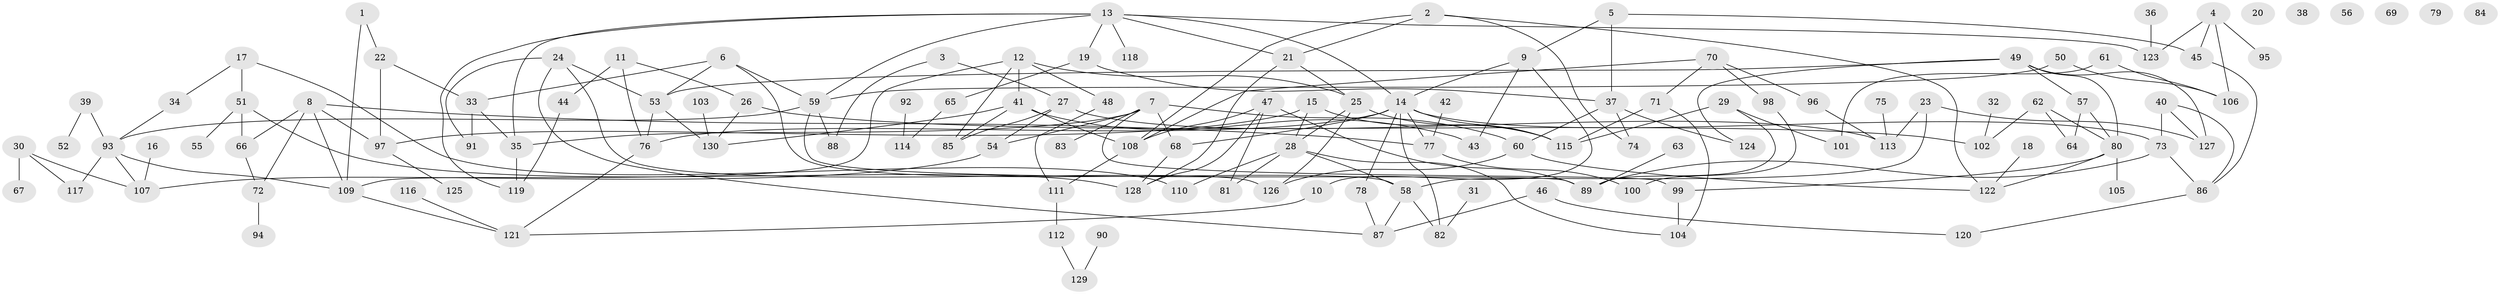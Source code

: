 // Generated by graph-tools (version 1.1) at 2025/12/03/09/25 04:12:53]
// undirected, 130 vertices, 188 edges
graph export_dot {
graph [start="1"]
  node [color=gray90,style=filled];
  1;
  2;
  3;
  4;
  5;
  6;
  7;
  8;
  9;
  10;
  11;
  12;
  13;
  14;
  15;
  16;
  17;
  18;
  19;
  20;
  21;
  22;
  23;
  24;
  25;
  26;
  27;
  28;
  29;
  30;
  31;
  32;
  33;
  34;
  35;
  36;
  37;
  38;
  39;
  40;
  41;
  42;
  43;
  44;
  45;
  46;
  47;
  48;
  49;
  50;
  51;
  52;
  53;
  54;
  55;
  56;
  57;
  58;
  59;
  60;
  61;
  62;
  63;
  64;
  65;
  66;
  67;
  68;
  69;
  70;
  71;
  72;
  73;
  74;
  75;
  76;
  77;
  78;
  79;
  80;
  81;
  82;
  83;
  84;
  85;
  86;
  87;
  88;
  89;
  90;
  91;
  92;
  93;
  94;
  95;
  96;
  97;
  98;
  99;
  100;
  101;
  102;
  103;
  104;
  105;
  106;
  107;
  108;
  109;
  110;
  111;
  112;
  113;
  114;
  115;
  116;
  117;
  118;
  119;
  120;
  121;
  122;
  123;
  124;
  125;
  126;
  127;
  128;
  129;
  130;
  1 -- 22;
  1 -- 109;
  2 -- 21;
  2 -- 74;
  2 -- 108;
  2 -- 122;
  3 -- 27;
  3 -- 88;
  4 -- 45;
  4 -- 95;
  4 -- 106;
  4 -- 123;
  5 -- 9;
  5 -- 37;
  5 -- 45;
  6 -- 33;
  6 -- 53;
  6 -- 58;
  6 -- 59;
  7 -- 35;
  7 -- 54;
  7 -- 60;
  7 -- 68;
  7 -- 83;
  7 -- 99;
  8 -- 66;
  8 -- 72;
  8 -- 77;
  8 -- 97;
  8 -- 109;
  9 -- 10;
  9 -- 14;
  9 -- 43;
  10 -- 121;
  11 -- 26;
  11 -- 44;
  11 -- 76;
  12 -- 25;
  12 -- 41;
  12 -- 48;
  12 -- 85;
  12 -- 109;
  13 -- 14;
  13 -- 19;
  13 -- 21;
  13 -- 35;
  13 -- 59;
  13 -- 118;
  13 -- 119;
  13 -- 123;
  14 -- 68;
  14 -- 73;
  14 -- 76;
  14 -- 77;
  14 -- 78;
  14 -- 82;
  14 -- 115;
  15 -- 28;
  15 -- 97;
  15 -- 115;
  16 -- 107;
  17 -- 34;
  17 -- 51;
  17 -- 110;
  18 -- 122;
  19 -- 37;
  19 -- 65;
  21 -- 25;
  21 -- 128;
  22 -- 33;
  22 -- 97;
  23 -- 58;
  23 -- 113;
  23 -- 127;
  24 -- 53;
  24 -- 87;
  24 -- 91;
  24 -- 126;
  25 -- 28;
  25 -- 115;
  25 -- 126;
  26 -- 102;
  26 -- 130;
  27 -- 54;
  27 -- 85;
  27 -- 113;
  28 -- 58;
  28 -- 81;
  28 -- 104;
  28 -- 110;
  29 -- 89;
  29 -- 101;
  29 -- 115;
  30 -- 67;
  30 -- 107;
  30 -- 117;
  31 -- 82;
  32 -- 102;
  33 -- 35;
  33 -- 91;
  34 -- 93;
  35 -- 119;
  36 -- 123;
  37 -- 60;
  37 -- 74;
  37 -- 124;
  39 -- 52;
  39 -- 93;
  40 -- 73;
  40 -- 86;
  40 -- 127;
  41 -- 43;
  41 -- 85;
  41 -- 108;
  41 -- 130;
  42 -- 77;
  44 -- 119;
  45 -- 86;
  46 -- 87;
  46 -- 120;
  47 -- 81;
  47 -- 89;
  47 -- 108;
  47 -- 128;
  48 -- 111;
  49 -- 53;
  49 -- 57;
  49 -- 80;
  49 -- 124;
  49 -- 127;
  50 -- 59;
  50 -- 106;
  51 -- 55;
  51 -- 66;
  51 -- 128;
  53 -- 76;
  53 -- 130;
  54 -- 107;
  57 -- 64;
  57 -- 80;
  58 -- 82;
  58 -- 87;
  59 -- 88;
  59 -- 89;
  59 -- 93;
  60 -- 122;
  60 -- 126;
  61 -- 101;
  61 -- 106;
  62 -- 64;
  62 -- 80;
  62 -- 102;
  63 -- 89;
  65 -- 114;
  66 -- 72;
  68 -- 128;
  70 -- 71;
  70 -- 96;
  70 -- 98;
  70 -- 108;
  71 -- 104;
  71 -- 115;
  72 -- 94;
  73 -- 86;
  73 -- 89;
  75 -- 113;
  76 -- 121;
  77 -- 100;
  78 -- 87;
  80 -- 99;
  80 -- 105;
  80 -- 122;
  86 -- 120;
  90 -- 129;
  92 -- 114;
  93 -- 107;
  93 -- 109;
  93 -- 117;
  96 -- 113;
  97 -- 125;
  98 -- 100;
  99 -- 104;
  103 -- 130;
  108 -- 111;
  109 -- 121;
  111 -- 112;
  112 -- 129;
  116 -- 121;
}
